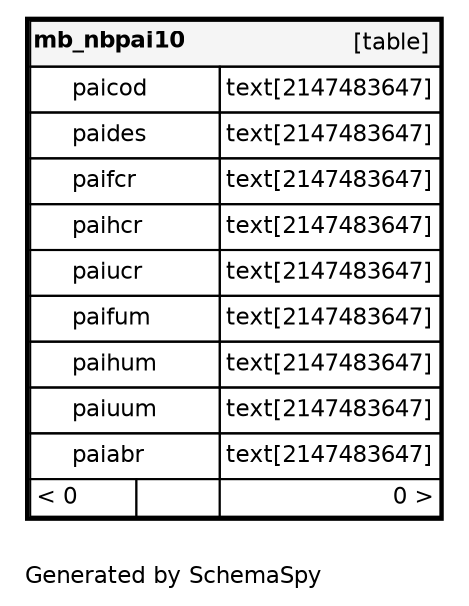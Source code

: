 digraph "oneDegreeRelationshipsDiagram" {
  graph [    rankdir="RL"    bgcolor="#ffffff"    label="\nGenerated by SchemaSpy"    labeljust="l"    nodesep="0.18"    ranksep="0.46"    fontname="Helvetica"    fontsize="11"    ration="compress"  ];  node [    fontname="Helvetica"    fontsize="11"    shape="plaintext"  ];  edge [    arrowsize="0.8"  ];
  "mb_nbpai10" [
   label=<
    <TABLE BORDER="2" CELLBORDER="1" CELLSPACING="0" BGCOLOR="#ffffff">
      <TR><TD COLSPAN="4"  BGCOLOR="#f5f5f5"><TABLE BORDER="0" CELLSPACING="0"><TR><TD ALIGN="LEFT" FIXEDSIZE="TRUE" WIDTH="70" HEIGHT="16"><B>mb_nbpai10</B></TD><TD ALIGN="RIGHT">[table]</TD></TR></TABLE></TD></TR>
      <TR><TD PORT="paicod" COLSPAN="2" ALIGN="LEFT"><TABLE BORDER="0" CELLSPACING="0" ALIGN="LEFT"><TR ALIGN="LEFT"><TD ALIGN="LEFT" FIXEDSIZE="TRUE" WIDTH="15" HEIGHT="16"></TD><TD ALIGN="LEFT" FIXEDSIZE="TRUE" WIDTH="70" HEIGHT="16">paicod</TD></TR></TABLE></TD><TD PORT="paicod.type" ALIGN="LEFT">text[2147483647]</TD></TR>
      <TR><TD PORT="paides" COLSPAN="2" ALIGN="LEFT"><TABLE BORDER="0" CELLSPACING="0" ALIGN="LEFT"><TR ALIGN="LEFT"><TD ALIGN="LEFT" FIXEDSIZE="TRUE" WIDTH="15" HEIGHT="16"></TD><TD ALIGN="LEFT" FIXEDSIZE="TRUE" WIDTH="70" HEIGHT="16">paides</TD></TR></TABLE></TD><TD PORT="paides.type" ALIGN="LEFT">text[2147483647]</TD></TR>
      <TR><TD PORT="paifcr" COLSPAN="2" ALIGN="LEFT"><TABLE BORDER="0" CELLSPACING="0" ALIGN="LEFT"><TR ALIGN="LEFT"><TD ALIGN="LEFT" FIXEDSIZE="TRUE" WIDTH="15" HEIGHT="16"></TD><TD ALIGN="LEFT" FIXEDSIZE="TRUE" WIDTH="70" HEIGHT="16">paifcr</TD></TR></TABLE></TD><TD PORT="paifcr.type" ALIGN="LEFT">text[2147483647]</TD></TR>
      <TR><TD PORT="paihcr" COLSPAN="2" ALIGN="LEFT"><TABLE BORDER="0" CELLSPACING="0" ALIGN="LEFT"><TR ALIGN="LEFT"><TD ALIGN="LEFT" FIXEDSIZE="TRUE" WIDTH="15" HEIGHT="16"></TD><TD ALIGN="LEFT" FIXEDSIZE="TRUE" WIDTH="70" HEIGHT="16">paihcr</TD></TR></TABLE></TD><TD PORT="paihcr.type" ALIGN="LEFT">text[2147483647]</TD></TR>
      <TR><TD PORT="paiucr" COLSPAN="2" ALIGN="LEFT"><TABLE BORDER="0" CELLSPACING="0" ALIGN="LEFT"><TR ALIGN="LEFT"><TD ALIGN="LEFT" FIXEDSIZE="TRUE" WIDTH="15" HEIGHT="16"></TD><TD ALIGN="LEFT" FIXEDSIZE="TRUE" WIDTH="70" HEIGHT="16">paiucr</TD></TR></TABLE></TD><TD PORT="paiucr.type" ALIGN="LEFT">text[2147483647]</TD></TR>
      <TR><TD PORT="paifum" COLSPAN="2" ALIGN="LEFT"><TABLE BORDER="0" CELLSPACING="0" ALIGN="LEFT"><TR ALIGN="LEFT"><TD ALIGN="LEFT" FIXEDSIZE="TRUE" WIDTH="15" HEIGHT="16"></TD><TD ALIGN="LEFT" FIXEDSIZE="TRUE" WIDTH="70" HEIGHT="16">paifum</TD></TR></TABLE></TD><TD PORT="paifum.type" ALIGN="LEFT">text[2147483647]</TD></TR>
      <TR><TD PORT="paihum" COLSPAN="2" ALIGN="LEFT"><TABLE BORDER="0" CELLSPACING="0" ALIGN="LEFT"><TR ALIGN="LEFT"><TD ALIGN="LEFT" FIXEDSIZE="TRUE" WIDTH="15" HEIGHT="16"></TD><TD ALIGN="LEFT" FIXEDSIZE="TRUE" WIDTH="70" HEIGHT="16">paihum</TD></TR></TABLE></TD><TD PORT="paihum.type" ALIGN="LEFT">text[2147483647]</TD></TR>
      <TR><TD PORT="paiuum" COLSPAN="2" ALIGN="LEFT"><TABLE BORDER="0" CELLSPACING="0" ALIGN="LEFT"><TR ALIGN="LEFT"><TD ALIGN="LEFT" FIXEDSIZE="TRUE" WIDTH="15" HEIGHT="16"></TD><TD ALIGN="LEFT" FIXEDSIZE="TRUE" WIDTH="70" HEIGHT="16">paiuum</TD></TR></TABLE></TD><TD PORT="paiuum.type" ALIGN="LEFT">text[2147483647]</TD></TR>
      <TR><TD PORT="paiabr" COLSPAN="2" ALIGN="LEFT"><TABLE BORDER="0" CELLSPACING="0" ALIGN="LEFT"><TR ALIGN="LEFT"><TD ALIGN="LEFT" FIXEDSIZE="TRUE" WIDTH="15" HEIGHT="16"></TD><TD ALIGN="LEFT" FIXEDSIZE="TRUE" WIDTH="70" HEIGHT="16">paiabr</TD></TR></TABLE></TD><TD PORT="paiabr.type" ALIGN="LEFT">text[2147483647]</TD></TR>
      <TR><TD ALIGN="LEFT" BGCOLOR="#ffffff">&lt; 0</TD><TD ALIGN="RIGHT" BGCOLOR="#ffffff">  </TD><TD ALIGN="RIGHT" BGCOLOR="#ffffff">0 &gt;</TD></TR>
    </TABLE>>
    URL="mb_nbpai10.html"
    target="_top"
    tooltip="mb_nbpai10"
  ];
}
